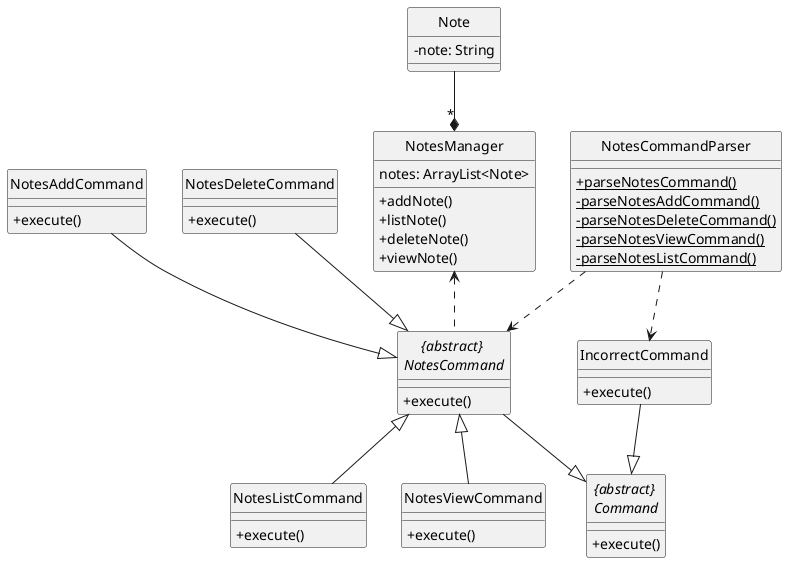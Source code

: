 @startuml

hide circle
skinparam classAttributeIconSize 0

class NotesAddCommand
class NotesDeleteCommand
class NotesListCommand
class NotesViewCommand
class NotesManager
class Note

class "NotesCommandParser" {
    + {static} parseNotesCommand()
    - {static} parseNotesAddCommand()
    - {static} parseNotesDeleteCommand()
    - {static} parseNotesViewCommand()
    - {static} parseNotesListCommand()
}

class NotesManager {
    notes: ArrayList<Note>
    + addNote()
    + listNote()
    + deleteNote()
    + viewNote()
}

class Note {
    - note: String
}

abstract class "{abstract} \n Command " {
    + execute()
}

abstract class "{abstract} \n NotesCommand " {
    + execute()
}

class IncorrectCommand {
    + execute()
}

class NotesAddCommand {
    + execute()
}

class NotesDeleteCommand {
    + execute()
}

class NotesListCommand {
    + execute()
}

class NotesViewCommand {
    + execute()
}

Note --* "*" NotesManager
NotesManager <.. "{abstract} \n NotesCommand "

"{abstract} \n NotesCommand " --|> "{abstract} \n Command "
IncorrectCommand --|> "{abstract} \n Command "

"{abstract} \n NotesCommand " <|-- NotesListCommand
 NotesDeleteCommand  --|> "{abstract} \n NotesCommand "
"{abstract} \n NotesCommand " <|-- NotesViewCommand
NotesAddCommand  --|> "{abstract} \n NotesCommand "



NotesCommandParser ..> IncorrectCommand
NotesCommandParser ..> "{abstract} \n NotesCommand "


@enduml